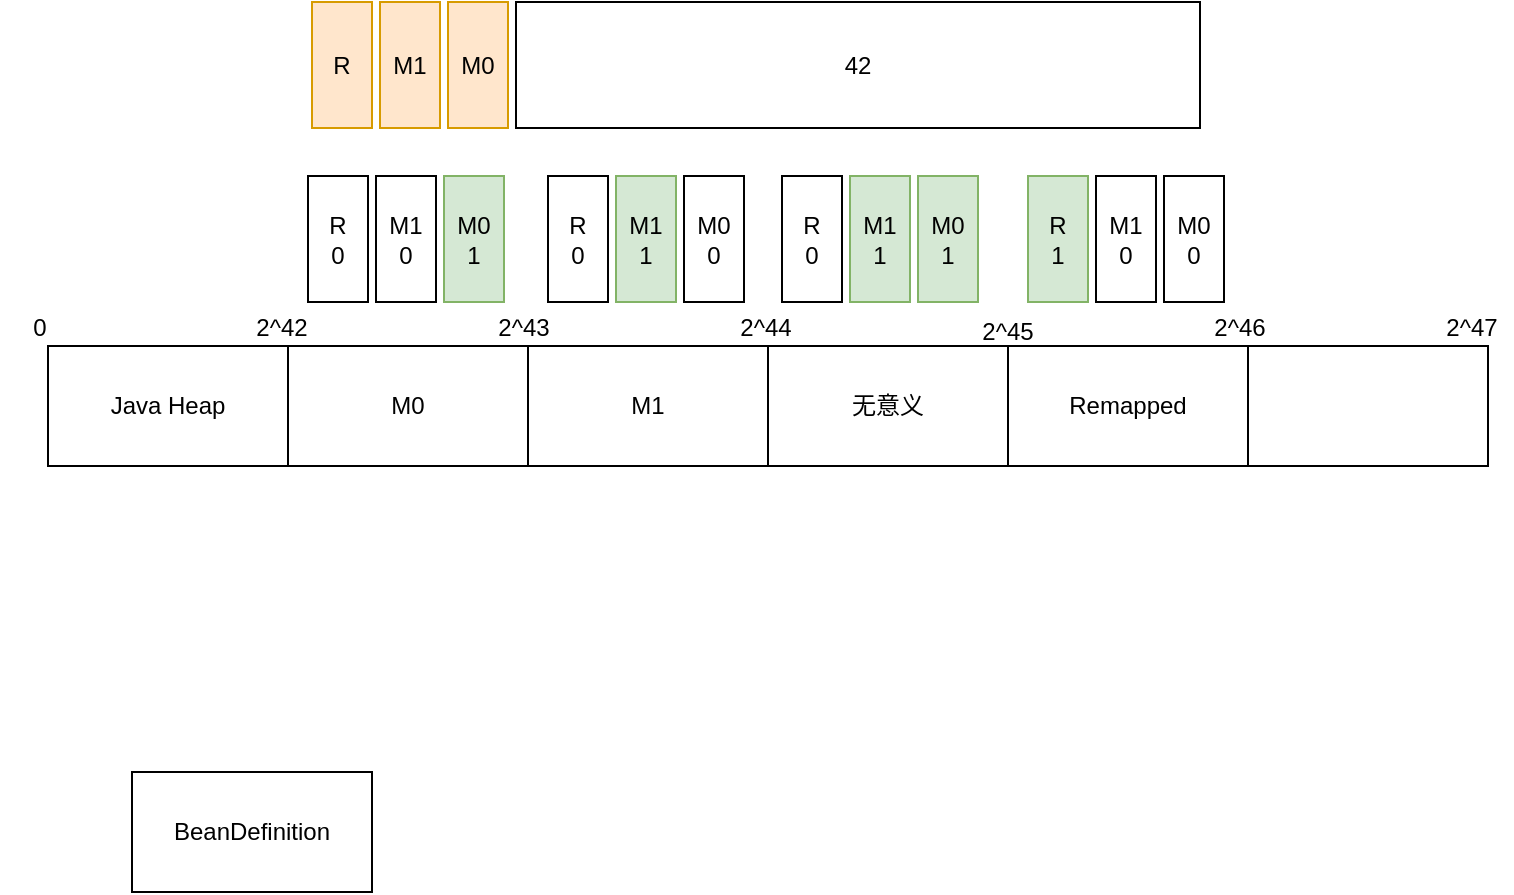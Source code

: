 <mxfile version="13.7.3" type="github"><diagram id="n8Ov6jkcdHTLMLT-DN2q" name="Page-1"><mxGraphModel dx="1426" dy="826" grid="0" gridSize="10" guides="1" tooltips="1" connect="1" arrows="1" fold="1" page="1" pageScale="1" pageWidth="827" pageHeight="1169" math="0" shadow="0"><root><mxCell id="0"/><mxCell id="1" parent="0"/><mxCell id="x_Q6NlhQlssW5ztqcHeO-1" value="Java Heap" style="rounded=0;whiteSpace=wrap;html=1;" parent="1" vertex="1"><mxGeometry x="59" y="220" width="120" height="60" as="geometry"/></mxCell><mxCell id="x_Q6NlhQlssW5ztqcHeO-2" value="M0" style="rounded=0;whiteSpace=wrap;html=1;" parent="1" vertex="1"><mxGeometry x="179" y="220" width="120" height="60" as="geometry"/></mxCell><mxCell id="x_Q6NlhQlssW5ztqcHeO-3" value="M1" style="rounded=0;whiteSpace=wrap;html=1;" parent="1" vertex="1"><mxGeometry x="299" y="220" width="120" height="60" as="geometry"/></mxCell><mxCell id="x_Q6NlhQlssW5ztqcHeO-4" value="无意义" style="rounded=0;whiteSpace=wrap;html=1;" parent="1" vertex="1"><mxGeometry x="419" y="220" width="120" height="60" as="geometry"/></mxCell><mxCell id="x_Q6NlhQlssW5ztqcHeO-5" value="Remapped" style="rounded=0;whiteSpace=wrap;html=1;" parent="1" vertex="1"><mxGeometry x="539" y="220" width="120" height="60" as="geometry"/></mxCell><mxCell id="x_Q6NlhQlssW5ztqcHeO-6" value="" style="rounded=0;whiteSpace=wrap;html=1;" parent="1" vertex="1"><mxGeometry x="659" y="220" width="120" height="60" as="geometry"/></mxCell><mxCell id="x_Q6NlhQlssW5ztqcHeO-7" value="0" style="text;html=1;strokeColor=none;fillColor=none;align=center;verticalAlign=middle;whiteSpace=wrap;rounded=0;" parent="1" vertex="1"><mxGeometry x="35" y="201" width="40" height="20" as="geometry"/></mxCell><mxCell id="x_Q6NlhQlssW5ztqcHeO-8" value="2^42" style="text;html=1;strokeColor=none;fillColor=none;align=center;verticalAlign=middle;whiteSpace=wrap;rounded=0;" parent="1" vertex="1"><mxGeometry x="156" y="201" width="40" height="20" as="geometry"/></mxCell><mxCell id="x_Q6NlhQlssW5ztqcHeO-9" value="2^43" style="text;html=1;strokeColor=none;fillColor=none;align=center;verticalAlign=middle;whiteSpace=wrap;rounded=0;" parent="1" vertex="1"><mxGeometry x="277" y="201" width="40" height="20" as="geometry"/></mxCell><mxCell id="x_Q6NlhQlssW5ztqcHeO-10" value="2^44" style="text;html=1;strokeColor=none;fillColor=none;align=center;verticalAlign=middle;whiteSpace=wrap;rounded=0;" parent="1" vertex="1"><mxGeometry x="398" y="201" width="40" height="20" as="geometry"/></mxCell><mxCell id="x_Q6NlhQlssW5ztqcHeO-11" value="2^45" style="text;html=1;strokeColor=none;fillColor=none;align=center;verticalAlign=middle;whiteSpace=wrap;rounded=0;" parent="1" vertex="1"><mxGeometry x="519" y="203" width="40" height="20" as="geometry"/></mxCell><mxCell id="x_Q6NlhQlssW5ztqcHeO-12" value="2^46" style="text;html=1;strokeColor=none;fillColor=none;align=center;verticalAlign=middle;whiteSpace=wrap;rounded=0;" parent="1" vertex="1"><mxGeometry x="635" y="201" width="40" height="20" as="geometry"/></mxCell><mxCell id="x_Q6NlhQlssW5ztqcHeO-13" value="42" style="rounded=0;whiteSpace=wrap;html=1;" parent="1" vertex="1"><mxGeometry x="293" y="48" width="342" height="63" as="geometry"/></mxCell><mxCell id="x_Q6NlhQlssW5ztqcHeO-14" value="M0" style="rounded=0;whiteSpace=wrap;html=1;fillColor=#ffe6cc;strokeColor=#d79b00;" parent="1" vertex="1"><mxGeometry x="259" y="48" width="30" height="63" as="geometry"/></mxCell><mxCell id="x_Q6NlhQlssW5ztqcHeO-15" value="M1" style="rounded=0;whiteSpace=wrap;html=1;fillColor=#ffe6cc;strokeColor=#d79b00;" parent="1" vertex="1"><mxGeometry x="225" y="48" width="30" height="63" as="geometry"/></mxCell><mxCell id="x_Q6NlhQlssW5ztqcHeO-16" value="R" style="rounded=0;whiteSpace=wrap;html=1;fillColor=#ffe6cc;strokeColor=#d79b00;" parent="1" vertex="1"><mxGeometry x="191" y="48" width="30" height="63" as="geometry"/></mxCell><mxCell id="x_Q6NlhQlssW5ztqcHeO-27" value="M0&lt;br&gt;0" style="rounded=0;whiteSpace=wrap;html=1;" parent="1" vertex="1"><mxGeometry x="617" y="135" width="30" height="63" as="geometry"/></mxCell><mxCell id="x_Q6NlhQlssW5ztqcHeO-28" value="M1&lt;br&gt;0" style="rounded=0;whiteSpace=wrap;html=1;" parent="1" vertex="1"><mxGeometry x="583" y="135" width="30" height="63" as="geometry"/></mxCell><mxCell id="x_Q6NlhQlssW5ztqcHeO-29" value="R&lt;br&gt;1" style="rounded=0;whiteSpace=wrap;html=1;fillColor=#d5e8d4;strokeColor=#82b366;" parent="1" vertex="1"><mxGeometry x="549" y="135" width="30" height="63" as="geometry"/></mxCell><mxCell id="x_Q6NlhQlssW5ztqcHeO-33" value="M1&lt;br&gt;1" style="rounded=0;whiteSpace=wrap;html=1;fillColor=#d5e8d4;strokeColor=#82b366;" parent="1" vertex="1"><mxGeometry x="460" y="135" width="30" height="63" as="geometry"/></mxCell><mxCell id="x_Q6NlhQlssW5ztqcHeO-34" value="R&lt;br&gt;0" style="rounded=0;whiteSpace=wrap;html=1;" parent="1" vertex="1"><mxGeometry x="426" y="135" width="30" height="63" as="geometry"/></mxCell><mxCell id="x_Q6NlhQlssW5ztqcHeO-35" value="M0&lt;br&gt;1" style="rounded=0;whiteSpace=wrap;html=1;fillColor=#d5e8d4;strokeColor=#82b366;" parent="1" vertex="1"><mxGeometry x="494" y="135" width="30" height="63" as="geometry"/></mxCell><mxCell id="x_Q6NlhQlssW5ztqcHeO-36" value="M0&lt;br&gt;1" style="rounded=0;whiteSpace=wrap;html=1;fillColor=#d5e8d4;strokeColor=#82b366;" parent="1" vertex="1"><mxGeometry x="257" y="135" width="30" height="63" as="geometry"/></mxCell><mxCell id="x_Q6NlhQlssW5ztqcHeO-37" value="M1&lt;br&gt;0" style="rounded=0;whiteSpace=wrap;html=1;" parent="1" vertex="1"><mxGeometry x="223" y="135" width="30" height="63" as="geometry"/></mxCell><mxCell id="x_Q6NlhQlssW5ztqcHeO-38" value="R&lt;br&gt;0" style="rounded=0;whiteSpace=wrap;html=1;" parent="1" vertex="1"><mxGeometry x="189" y="135" width="30" height="63" as="geometry"/></mxCell><mxCell id="x_Q6NlhQlssW5ztqcHeO-39" value="M0&lt;br&gt;0" style="rounded=0;whiteSpace=wrap;html=1;" parent="1" vertex="1"><mxGeometry x="377" y="135" width="30" height="63" as="geometry"/></mxCell><mxCell id="x_Q6NlhQlssW5ztqcHeO-40" value="M1&lt;br&gt;1" style="rounded=0;whiteSpace=wrap;html=1;fillColor=#d5e8d4;strokeColor=#82b366;" parent="1" vertex="1"><mxGeometry x="343" y="135" width="30" height="63" as="geometry"/></mxCell><mxCell id="x_Q6NlhQlssW5ztqcHeO-41" value="R&lt;br&gt;0" style="rounded=0;whiteSpace=wrap;html=1;" parent="1" vertex="1"><mxGeometry x="309" y="135" width="30" height="63" as="geometry"/></mxCell><mxCell id="x_Q6NlhQlssW5ztqcHeO-42" value="2^47" style="text;html=1;strokeColor=none;fillColor=none;align=center;verticalAlign=middle;whiteSpace=wrap;rounded=0;" parent="1" vertex="1"><mxGeometry x="751" y="201" width="40" height="20" as="geometry"/></mxCell><mxCell id="KcNEUGmacQZV3WlTvr2U-1" value="BeanDefinition&lt;br&gt;" style="rounded=0;whiteSpace=wrap;html=1;" parent="1" vertex="1"><mxGeometry x="101" y="433" width="120" height="60" as="geometry"/></mxCell></root></mxGraphModel></diagram></mxfile>